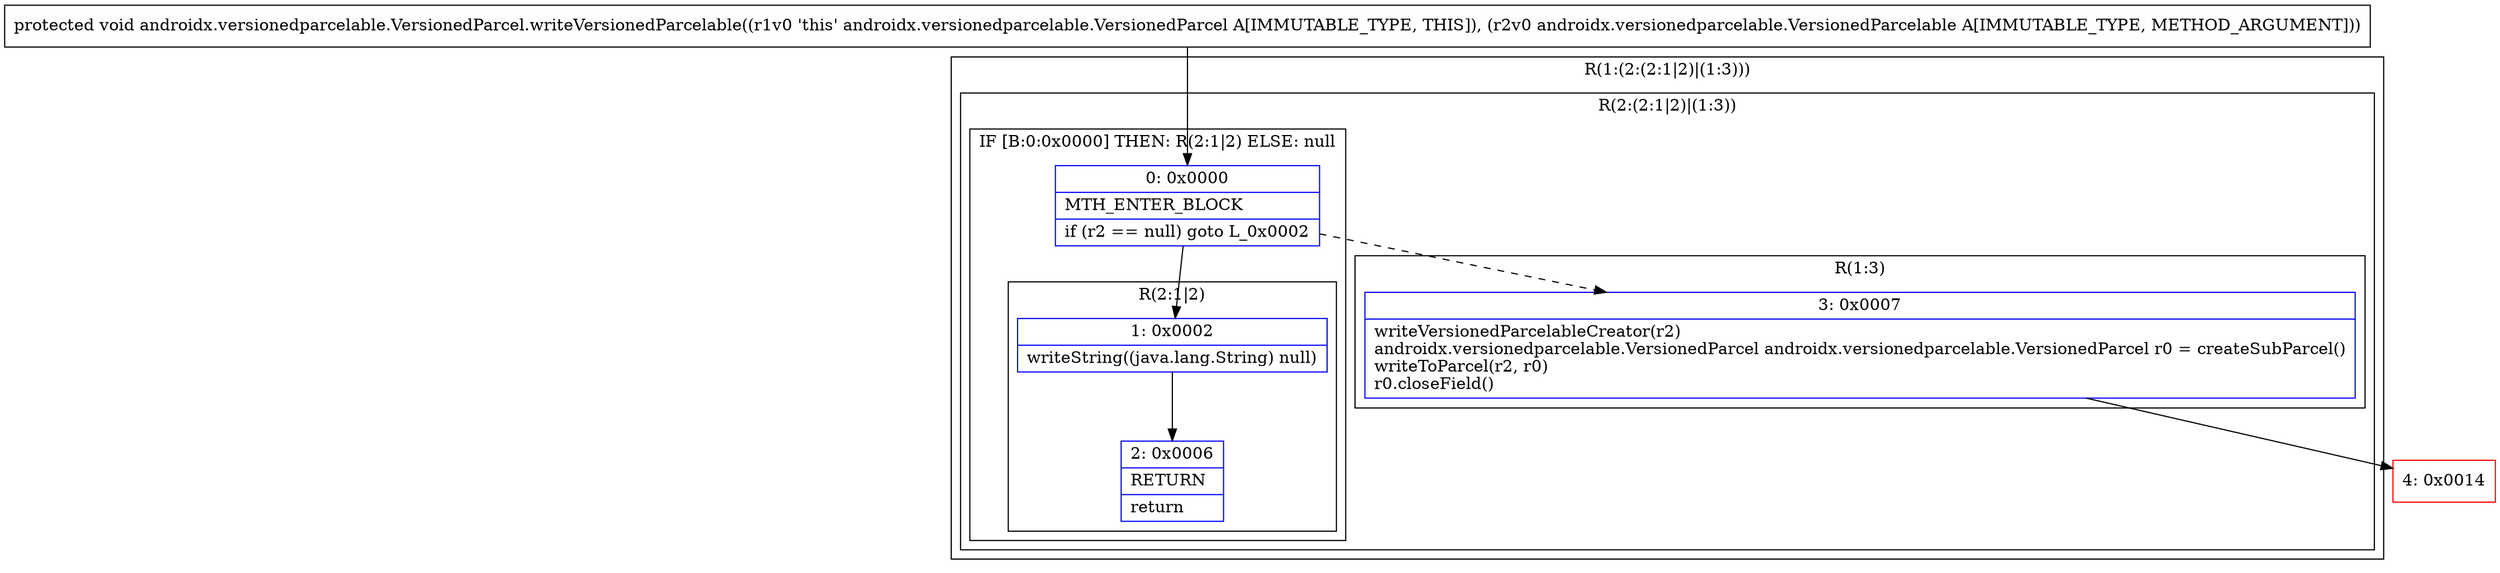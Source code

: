 digraph "CFG forandroidx.versionedparcelable.VersionedParcel.writeVersionedParcelable(Landroidx\/versionedparcelable\/VersionedParcelable;)V" {
subgraph cluster_Region_1847352395 {
label = "R(1:(2:(2:1|2)|(1:3)))";
node [shape=record,color=blue];
subgraph cluster_Region_618282656 {
label = "R(2:(2:1|2)|(1:3))";
node [shape=record,color=blue];
subgraph cluster_IfRegion_636206353 {
label = "IF [B:0:0x0000] THEN: R(2:1|2) ELSE: null";
node [shape=record,color=blue];
Node_0 [shape=record,label="{0\:\ 0x0000|MTH_ENTER_BLOCK\l|if (r2 == null) goto L_0x0002\l}"];
subgraph cluster_Region_1668693357 {
label = "R(2:1|2)";
node [shape=record,color=blue];
Node_1 [shape=record,label="{1\:\ 0x0002|writeString((java.lang.String) null)\l}"];
Node_2 [shape=record,label="{2\:\ 0x0006|RETURN\l|return\l}"];
}
}
subgraph cluster_Region_683226900 {
label = "R(1:3)";
node [shape=record,color=blue];
Node_3 [shape=record,label="{3\:\ 0x0007|writeVersionedParcelableCreator(r2)\landroidx.versionedparcelable.VersionedParcel androidx.versionedparcelable.VersionedParcel r0 = createSubParcel()\lwriteToParcel(r2, r0)\lr0.closeField()\l}"];
}
}
}
Node_4 [shape=record,color=red,label="{4\:\ 0x0014}"];
MethodNode[shape=record,label="{protected void androidx.versionedparcelable.VersionedParcel.writeVersionedParcelable((r1v0 'this' androidx.versionedparcelable.VersionedParcel A[IMMUTABLE_TYPE, THIS]), (r2v0 androidx.versionedparcelable.VersionedParcelable A[IMMUTABLE_TYPE, METHOD_ARGUMENT])) }"];
MethodNode -> Node_0;
Node_0 -> Node_1;
Node_0 -> Node_3[style=dashed];
Node_1 -> Node_2;
Node_3 -> Node_4;
}

